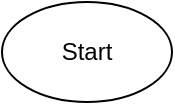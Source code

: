 <mxfile>
    <diagram id="6YFom3Tt5ha8bvUHxkjt" name="Page-1">
        <mxGraphModel dx="759" dy="560" grid="1" gridSize="10" guides="1" tooltips="1" connect="1" arrows="1" fold="1" page="1" pageScale="1" pageWidth="850" pageHeight="1100" math="0" shadow="0">
            <root>
                <mxCell id="0"/>
                <mxCell id="1" parent="0"/>
                <mxCell id="2" value="Start" style="ellipse;whiteSpace=wrap;html=1;" vertex="1" parent="1">
                    <mxGeometry x="305" y="30" width="85" height="50" as="geometry"/>
                </mxCell>
            </root>
        </mxGraphModel>
    </diagram>
</mxfile>